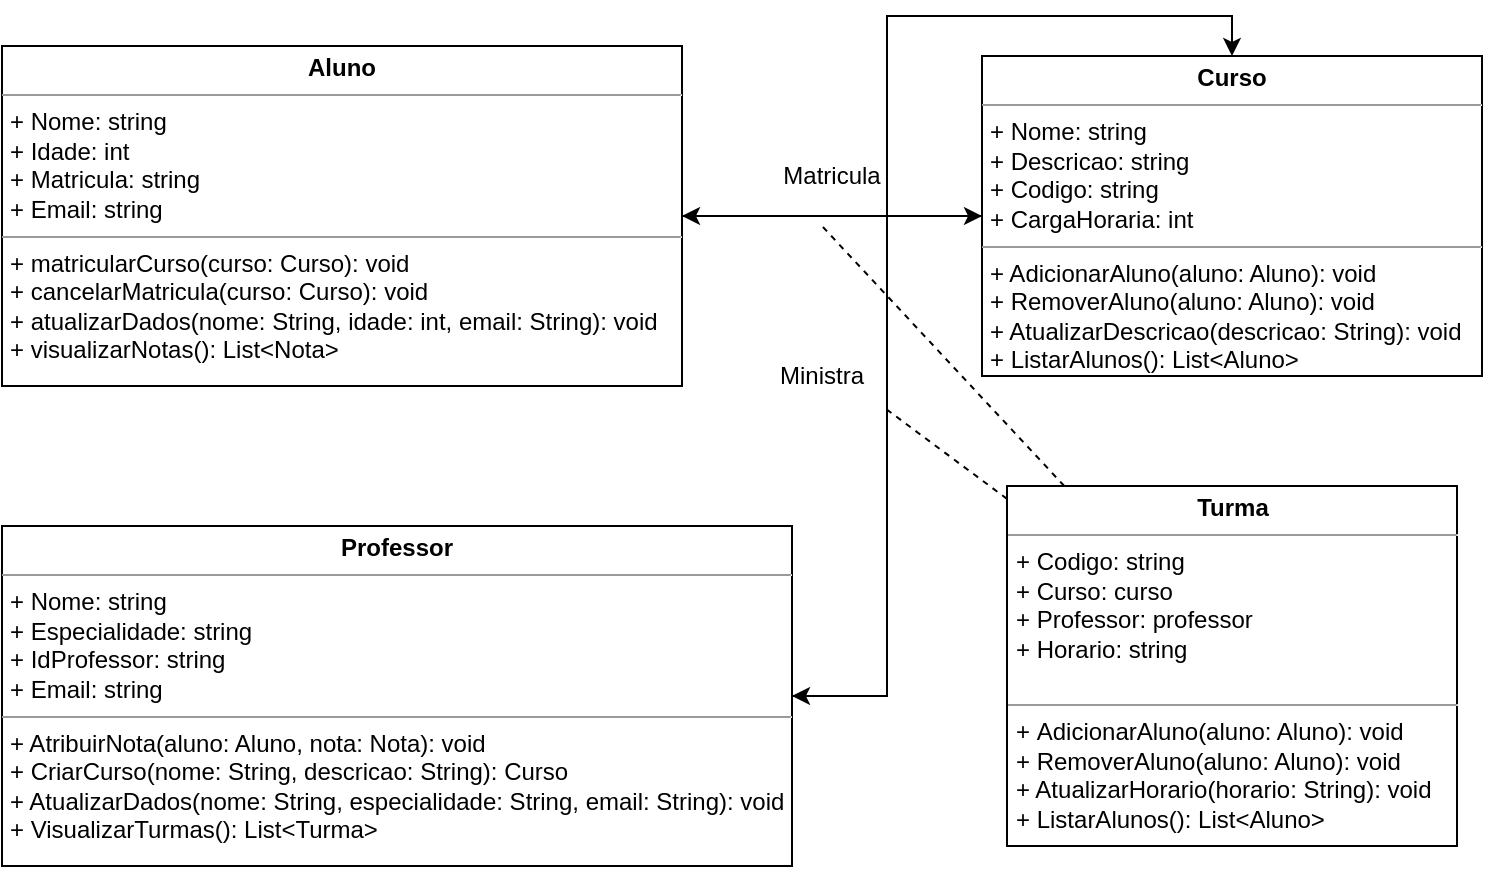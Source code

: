 <mxfile version="24.7.12">
  <diagram name="Page-1" id="c4acf3e9-155e-7222-9cf6-157b1a14988f">
    <mxGraphModel dx="989" dy="514" grid="1" gridSize="10" guides="1" tooltips="1" connect="1" arrows="1" fold="1" page="1" pageScale="1" pageWidth="850" pageHeight="1100" background="none" math="0" shadow="0">
      <root>
        <mxCell id="0" />
        <mxCell id="1" parent="0" />
        <mxCell id="5d2195bd80daf111-38" style="edgeStyle=orthogonalEdgeStyle;rounded=0;html=1;dashed=1;labelBackgroundColor=none;startFill=0;endArrow=open;endFill=0;endSize=10;fontFamily=Verdana;fontSize=10;" parent="1" target="5d2195bd80daf111-9" edge="1">
          <mxGeometry relative="1" as="geometry">
            <Array as="points">
              <mxPoint x="590" y="721" />
            </Array>
            <mxPoint x="650" y="721" as="sourcePoint" />
          </mxGeometry>
        </mxCell>
        <mxCell id="5d2195bd80daf111-40" style="edgeStyle=orthogonalEdgeStyle;rounded=0;html=1;dashed=1;labelBackgroundColor=none;startFill=0;endArrow=open;endFill=0;endSize=10;fontFamily=Verdana;fontSize=10;" parent="1" target="5d2195bd80daf111-1" edge="1">
          <mxGeometry relative="1" as="geometry">
            <Array as="points" />
            <mxPoint x="730" y="814" as="sourcePoint" />
          </mxGeometry>
        </mxCell>
        <mxCell id="5d2195bd80daf111-39" style="edgeStyle=orthogonalEdgeStyle;rounded=0;html=1;dashed=1;labelBackgroundColor=none;startFill=0;endArrow=open;endFill=0;endSize=10;fontFamily=Verdana;fontSize=10;" parent="1" target="17acba5748e5396b-44" edge="1">
          <mxGeometry relative="1" as="geometry">
            <mxPoint x="730" y="948" as="sourcePoint" />
          </mxGeometry>
        </mxCell>
        <mxCell id="5d2195bd80daf111-41" style="edgeStyle=orthogonalEdgeStyle;rounded=0;html=1;dashed=1;labelBackgroundColor=none;startFill=0;endArrow=open;endFill=0;endSize=10;fontFamily=Verdana;fontSize=10;" parent="1" target="17acba5748e5396b-2" edge="1">
          <mxGeometry relative="1" as="geometry">
            <Array as="points" />
            <mxPoint x="730" y="603" as="sourcePoint" />
          </mxGeometry>
        </mxCell>
        <mxCell id="5d2195bd80daf111-35" style="edgeStyle=orthogonalEdgeStyle;rounded=0;html=1;dashed=1;labelBackgroundColor=none;startFill=0;endArrow=open;endFill=0;endSize=10;fontFamily=Verdana;fontSize=10;" parent="1" target="5d2195bd80daf111-8" edge="1">
          <mxGeometry relative="1" as="geometry">
            <Array as="points">
              <mxPoint x="545" y="970" />
              <mxPoint x="545" y="970" />
            </Array>
            <mxPoint x="545" y="963" as="sourcePoint" />
          </mxGeometry>
        </mxCell>
        <mxCell id="5d2195bd80daf111-36" style="edgeStyle=orthogonalEdgeStyle;rounded=0;html=1;dashed=1;labelBackgroundColor=none;startFill=0;endArrow=open;endFill=0;endSize=10;fontFamily=Verdana;fontSize=10;" parent="1" source="5d2195bd80daf111-9" edge="1">
          <mxGeometry relative="1" as="geometry">
            <Array as="points">
              <mxPoint x="550" y="520" />
            </Array>
            <mxPoint x="490" y="520" as="targetPoint" />
          </mxGeometry>
        </mxCell>
        <mxCell id="5d2195bd80daf111-11" value="&lt;p style=&quot;margin:0px;margin-top:4px;text-align:center;&quot;&gt;&lt;b&gt;Turma&lt;/b&gt;&lt;/p&gt;&lt;hr size=&quot;1&quot;&gt;&lt;p style=&quot;margin:0px;margin-left:4px;&quot;&gt;+ C&lt;span style=&quot;background-color: initial;&quot;&gt;odigo: string&lt;/span&gt;&lt;/p&gt;&lt;p style=&quot;margin:0px;margin-left:4px;&quot;&gt;+ Curso: curso&lt;/p&gt;&lt;p style=&quot;margin:0px;margin-left:4px;&quot;&gt;+ Professor: professor&lt;/p&gt;&lt;p style=&quot;margin:0px;margin-left:4px;&quot;&gt;+ Horario: string&lt;/p&gt;&lt;div&gt;&lt;br&gt;&lt;/div&gt;&lt;hr size=&quot;1&quot;&gt;&lt;p style=&quot;margin:0px;margin-left:4px;&quot;&gt;+&amp;nbsp;&lt;span style=&quot;background-color: initial;&quot;&gt;AdicionarAluno(aluno: Aluno): void&lt;/span&gt;&lt;/p&gt;&lt;p style=&quot;margin:0px;margin-left:4px;&quot;&gt;+ RemoverAluno(aluno: Aluno): void&lt;/p&gt;&lt;p style=&quot;margin:0px;margin-left:4px;&quot;&gt;+ AtualizarHorario(horario: String): void&lt;/p&gt;&lt;p style=&quot;margin:0px;margin-left:4px;&quot;&gt;+ ListarAlunos(): List&amp;lt;Aluno&amp;gt;&lt;/p&gt;" style="verticalAlign=top;align=left;overflow=fill;fontSize=12;fontFamily=Helvetica;html=1;rounded=0;shadow=0;comic=0;labelBackgroundColor=none;strokeWidth=1" parent="1" vertex="1">
          <mxGeometry x="542.5" y="310" width="225" height="180" as="geometry" />
        </mxCell>
        <mxCell id="5d2195bd80daf111-26" style="edgeStyle=orthogonalEdgeStyle;rounded=0;html=1;dashed=1;labelBackgroundColor=none;startFill=0;endArrow=open;endFill=0;endSize=10;fontFamily=Verdana;fontSize=10;" parent="1" source="5d2195bd80daf111-15" edge="1">
          <mxGeometry relative="1" as="geometry">
            <Array as="points" />
            <mxPoint x="685" y="300" as="targetPoint" />
          </mxGeometry>
        </mxCell>
        <mxCell id="Z8uqTkhTEa7PxDM7iv-a-1" style="edgeStyle=orthogonalEdgeStyle;rounded=0;orthogonalLoop=1;jettySize=auto;html=1;" edge="1" parent="1" source="5d2195bd80daf111-18" target="5d2195bd80daf111-20">
          <mxGeometry relative="1" as="geometry" />
        </mxCell>
        <mxCell id="5d2195bd80daf111-18" value="&lt;p style=&quot;margin:0px;margin-top:4px;text-align:center;&quot;&gt;&lt;b&gt;Aluno&lt;/b&gt;&lt;/p&gt;&lt;hr size=&quot;1&quot;&gt;&lt;p style=&quot;margin:0px;margin-left:4px;&quot;&gt;+ Nome: string&lt;br&gt;+ Idade: int&lt;/p&gt;&lt;p style=&quot;margin:0px;margin-left:4px;&quot;&gt;+ Matricula: string&lt;/p&gt;&lt;p style=&quot;margin:0px;margin-left:4px;&quot;&gt;+ Email: string&lt;/p&gt;&lt;hr size=&quot;1&quot;&gt;&lt;p style=&quot;margin:0px;margin-left:4px;&quot;&gt;+&amp;nbsp;&lt;span style=&quot;background-color: initial;&quot;&gt;matricularCurso(curso: Curso): void&lt;/span&gt;&lt;/p&gt;&lt;p style=&quot;margin:0px;margin-left:4px;&quot;&gt;+&amp;nbsp;&lt;span style=&quot;background-color: initial;&quot;&gt;cancelarMatricula(curso: Curso): void&lt;/span&gt;&lt;/p&gt;&lt;p style=&quot;margin:0px;margin-left:4px;&quot;&gt;+ atualizarDados(nome: String, idade: int, email: String): void&lt;/p&gt;&lt;p style=&quot;margin:0px;margin-left:4px;&quot;&gt;+ visualizarNotas(): List&amp;lt;Nota&amp;gt;&lt;/p&gt;" style="verticalAlign=top;align=left;overflow=fill;fontSize=12;fontFamily=Helvetica;html=1;rounded=0;shadow=0;comic=0;labelBackgroundColor=none;strokeWidth=1" parent="1" vertex="1">
          <mxGeometry x="40" y="90" width="340" height="170" as="geometry" />
        </mxCell>
        <mxCell id="Z8uqTkhTEa7PxDM7iv-a-4" style="edgeStyle=orthogonalEdgeStyle;rounded=0;orthogonalLoop=1;jettySize=auto;html=1;entryX=0.5;entryY=0;entryDx=0;entryDy=0;snapToPoint=0;metaEdit=0;enumerate=0;" edge="1" parent="1" source="5d2195bd80daf111-19" target="5d2195bd80daf111-20">
          <mxGeometry relative="1" as="geometry" />
        </mxCell>
        <mxCell id="5d2195bd80daf111-19" value="&lt;p style=&quot;margin:0px;margin-top:4px;text-align:center;&quot;&gt;&lt;b&gt;Professor&lt;/b&gt;&lt;/p&gt;&lt;hr size=&quot;1&quot;&gt;&lt;p style=&quot;margin:0px;margin-left:4px;&quot;&gt;+&amp;nbsp;&lt;span style=&quot;background-color: initial;&quot;&gt;Nome: string&lt;/span&gt;&lt;/p&gt;&lt;p style=&quot;margin:0px;margin-left:4px;&quot;&gt;+ Especialidade: string&lt;/p&gt;&lt;p style=&quot;margin:0px;margin-left:4px;&quot;&gt;+ IdProfessor: string&lt;/p&gt;&lt;p style=&quot;margin:0px;margin-left:4px;&quot;&gt;+ Email: string&lt;/p&gt;&lt;hr size=&quot;1&quot;&gt;&lt;p style=&quot;margin:0px;margin-left:4px;&quot;&gt;+ A&lt;span style=&quot;background-color: initial;&quot;&gt;tribuirNota(aluno: Aluno, nota: Nota): void&lt;/span&gt;&lt;/p&gt;&lt;p style=&quot;margin:0px;margin-left:4px;&quot;&gt;+ CriarCurso(nome: String, descricao: String): Curso&lt;/p&gt;&lt;p style=&quot;margin:0px;margin-left:4px;&quot;&gt;+ AtualizarDados(nome: String, especialidade: String, email: String): void&lt;/p&gt;&lt;p style=&quot;margin:0px;margin-left:4px;&quot;&gt;+ VisualizarTurmas(): List&amp;lt;Turma&amp;gt;&lt;/p&gt;" style="verticalAlign=top;align=left;overflow=fill;fontSize=12;fontFamily=Helvetica;html=1;rounded=0;shadow=0;comic=0;labelBackgroundColor=none;strokeWidth=1" parent="1" vertex="1">
          <mxGeometry x="40" y="330" width="395" height="170" as="geometry" />
        </mxCell>
        <mxCell id="Z8uqTkhTEa7PxDM7iv-a-2" style="edgeStyle=orthogonalEdgeStyle;rounded=0;orthogonalLoop=1;jettySize=auto;html=1;" edge="1" parent="1" source="5d2195bd80daf111-20" target="5d2195bd80daf111-18">
          <mxGeometry relative="1" as="geometry" />
        </mxCell>
        <mxCell id="Z8uqTkhTEa7PxDM7iv-a-5" style="edgeStyle=orthogonalEdgeStyle;rounded=0;orthogonalLoop=1;jettySize=auto;html=1;entryX=1;entryY=0.5;entryDx=0;entryDy=0;" edge="1" parent="1" source="5d2195bd80daf111-20" target="5d2195bd80daf111-19">
          <mxGeometry relative="1" as="geometry" />
        </mxCell>
        <mxCell id="5d2195bd80daf111-20" value="&lt;p style=&quot;margin:0px;margin-top:4px;text-align:center;&quot;&gt;&lt;b&gt;Curso&lt;/b&gt;&lt;/p&gt;&lt;hr size=&quot;1&quot;&gt;&lt;p style=&quot;margin:0px;margin-left:4px;&quot;&gt;+&amp;nbsp;&lt;span style=&quot;background-color: initial;&quot;&gt;Nome: string&lt;/span&gt;&lt;/p&gt;&lt;p style=&quot;margin:0px;margin-left:4px;&quot;&gt;+ Descricao: string&lt;/p&gt;&lt;p style=&quot;margin:0px;margin-left:4px;&quot;&gt;+ Codigo: string&lt;/p&gt;&lt;p style=&quot;margin:0px;margin-left:4px;&quot;&gt;+ CargaHoraria: int&lt;/p&gt;&lt;hr size=&quot;1&quot;&gt;&lt;p style=&quot;margin:0px;margin-left:4px;&quot;&gt;+ A&lt;span style=&quot;background-color: initial;&quot;&gt;dicionarAluno(aluno: Aluno): void&lt;/span&gt;&lt;/p&gt;&lt;p style=&quot;margin:0px;margin-left:4px;&quot;&gt;+ RemoverAluno(aluno: Aluno): void&lt;/p&gt;&lt;p style=&quot;margin:0px;margin-left:4px;&quot;&gt;+ AtualizarDescricao(descricao: String): void&lt;/p&gt;&lt;p style=&quot;margin:0px;margin-left:4px;&quot;&gt;+ ListarAlunos(): List&amp;lt;Aluno&amp;gt;&lt;/p&gt;" style="verticalAlign=top;align=left;overflow=fill;fontSize=12;fontFamily=Helvetica;html=1;rounded=0;shadow=0;comic=0;labelBackgroundColor=none;strokeWidth=1" parent="1" vertex="1">
          <mxGeometry x="530" y="95" width="250" height="160" as="geometry" />
        </mxCell>
        <mxCell id="5d2195bd80daf111-37" style="edgeStyle=orthogonalEdgeStyle;rounded=0;html=1;dashed=1;labelBackgroundColor=none;startFill=0;endArrow=open;endFill=0;endSize=10;fontFamily=Verdana;fontSize=10;" parent="1" target="5d2195bd80daf111-9" edge="1">
          <mxGeometry relative="1" as="geometry">
            <Array as="points">
              <mxPoint x="570" y="590" />
            </Array>
            <mxPoint x="650" y="590" as="sourcePoint" />
          </mxGeometry>
        </mxCell>
        <mxCell id="Z8uqTkhTEa7PxDM7iv-a-3" value="" style="endArrow=none;dashed=1;html=1;rounded=0;" edge="1" parent="1" source="5d2195bd80daf111-11">
          <mxGeometry width="50" height="50" relative="1" as="geometry">
            <mxPoint x="400" y="320" as="sourcePoint" />
            <mxPoint x="450" y="180" as="targetPoint" />
          </mxGeometry>
        </mxCell>
        <mxCell id="Z8uqTkhTEa7PxDM7iv-a-7" value="" style="endArrow=none;dashed=1;html=1;rounded=0;" edge="1" parent="1" source="5d2195bd80daf111-11">
          <mxGeometry width="50" height="50" relative="1" as="geometry">
            <mxPoint x="400" y="350" as="sourcePoint" />
            <mxPoint x="480" y="270" as="targetPoint" />
          </mxGeometry>
        </mxCell>
        <mxCell id="Z8uqTkhTEa7PxDM7iv-a-8" value="Matricula" style="text;html=1;align=center;verticalAlign=middle;whiteSpace=wrap;rounded=0;" vertex="1" parent="1">
          <mxGeometry x="425" y="140" width="60" height="30" as="geometry" />
        </mxCell>
        <mxCell id="Z8uqTkhTEa7PxDM7iv-a-9" value="Ministra" style="text;html=1;align=center;verticalAlign=middle;whiteSpace=wrap;rounded=0;" vertex="1" parent="1">
          <mxGeometry x="420" y="240" width="60" height="30" as="geometry" />
        </mxCell>
      </root>
    </mxGraphModel>
  </diagram>
</mxfile>
